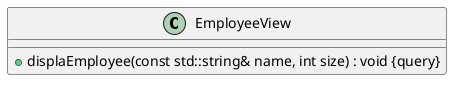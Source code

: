 @startuml





/' Objects '/

class EmployeeView {
	+displaEmployee(const std::string& name, int size) : void {query}
}





/' Inheritance relationships '/




/' Aggregation relationships '/





/' Nested objects '/



@enduml
